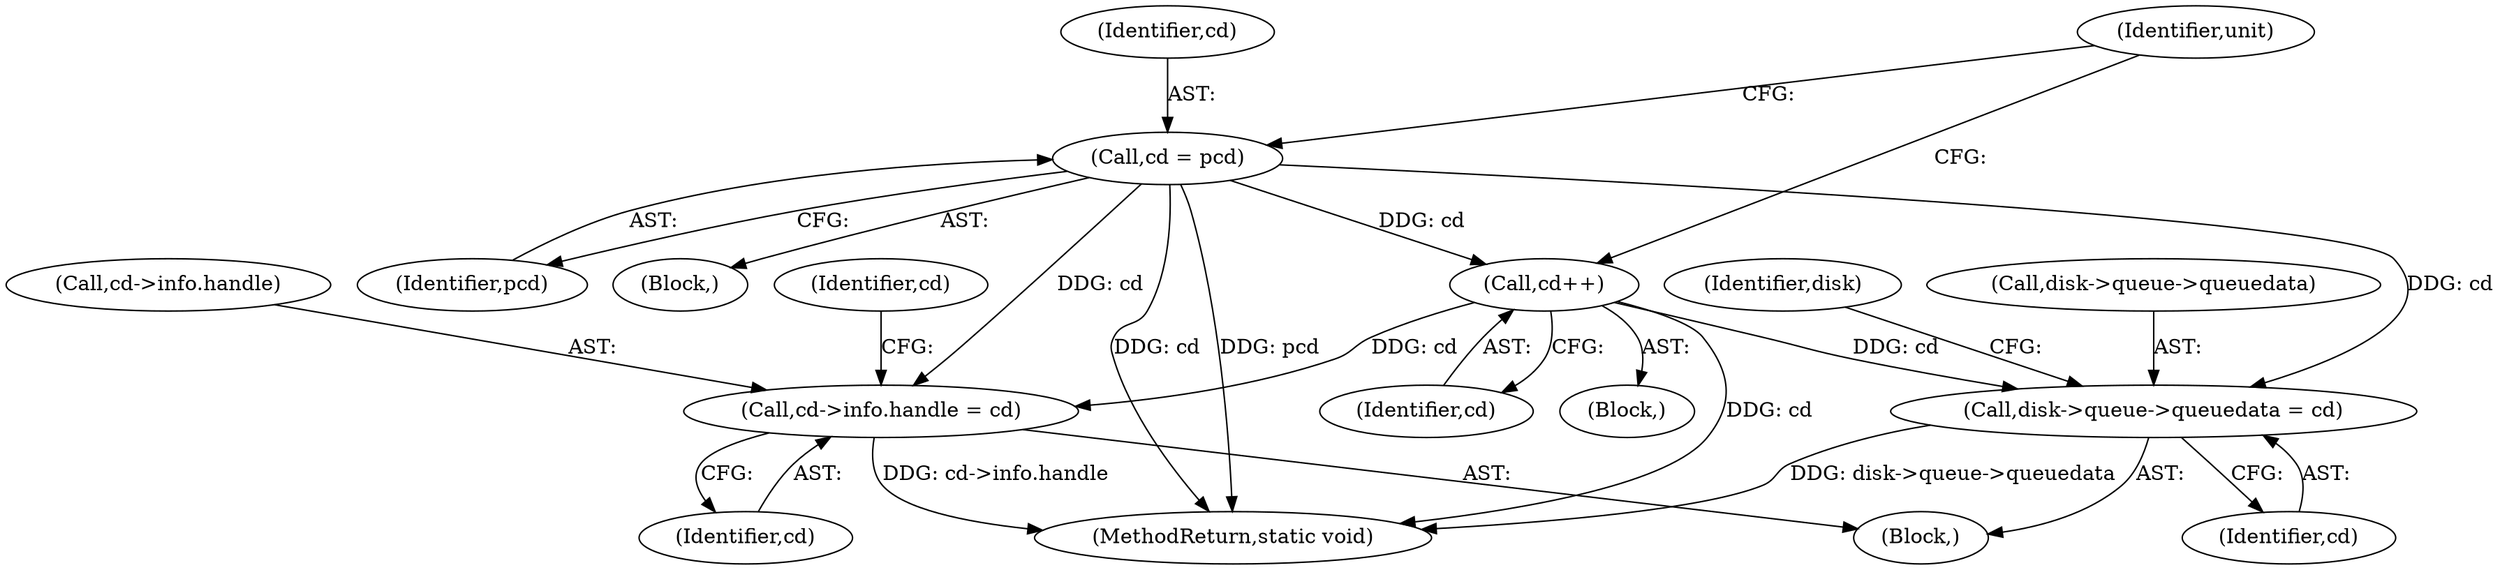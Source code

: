 digraph "0_linux_f0d1762554014ce0ae347b9f0d088f2c157c8c72_2@pointer" {
"1000114" [label="(Call,cd = pcd)"];
"1000123" [label="(Call,cd++)"];
"1000167" [label="(Call,disk->queue->queuedata = cd)"];
"1000259" [label="(Call,cd->info.handle = cd)"];
"1000116" [label="(Identifier,pcd)"];
"1000173" [label="(Identifier,cd)"];
"1000259" [label="(Call,cd->info.handle = cd)"];
"1000124" [label="(Identifier,cd)"];
"1000125" [label="(Block,)"];
"1000115" [label="(Identifier,cd)"];
"1000176" [label="(Identifier,disk)"];
"1000114" [label="(Call,cd = pcd)"];
"1000265" [label="(Identifier,cd)"];
"1000120" [label="(Block,)"];
"1000110" [label="(Block,)"];
"1000167" [label="(Call,disk->queue->queuedata = cd)"];
"1000315" [label="(MethodReturn,static void)"];
"1000168" [label="(Call,disk->queue->queuedata)"];
"1000260" [label="(Call,cd->info.handle)"];
"1000269" [label="(Identifier,cd)"];
"1000118" [label="(Identifier,unit)"];
"1000123" [label="(Call,cd++)"];
"1000114" -> "1000110"  [label="AST: "];
"1000114" -> "1000116"  [label="CFG: "];
"1000115" -> "1000114"  [label="AST: "];
"1000116" -> "1000114"  [label="AST: "];
"1000118" -> "1000114"  [label="CFG: "];
"1000114" -> "1000315"  [label="DDG: cd"];
"1000114" -> "1000315"  [label="DDG: pcd"];
"1000114" -> "1000123"  [label="DDG: cd"];
"1000114" -> "1000167"  [label="DDG: cd"];
"1000114" -> "1000259"  [label="DDG: cd"];
"1000123" -> "1000120"  [label="AST: "];
"1000123" -> "1000124"  [label="CFG: "];
"1000124" -> "1000123"  [label="AST: "];
"1000118" -> "1000123"  [label="CFG: "];
"1000123" -> "1000315"  [label="DDG: cd"];
"1000123" -> "1000167"  [label="DDG: cd"];
"1000123" -> "1000259"  [label="DDG: cd"];
"1000167" -> "1000125"  [label="AST: "];
"1000167" -> "1000173"  [label="CFG: "];
"1000168" -> "1000167"  [label="AST: "];
"1000173" -> "1000167"  [label="AST: "];
"1000176" -> "1000167"  [label="CFG: "];
"1000167" -> "1000315"  [label="DDG: disk->queue->queuedata"];
"1000259" -> "1000125"  [label="AST: "];
"1000259" -> "1000265"  [label="CFG: "];
"1000260" -> "1000259"  [label="AST: "];
"1000265" -> "1000259"  [label="AST: "];
"1000269" -> "1000259"  [label="CFG: "];
"1000259" -> "1000315"  [label="DDG: cd->info.handle"];
}
